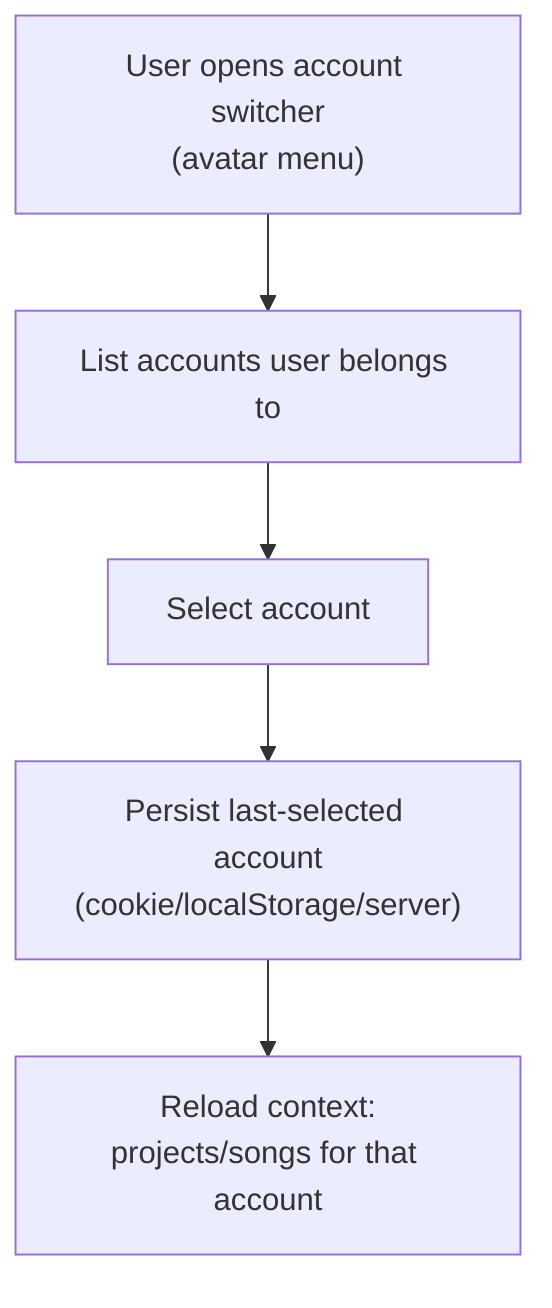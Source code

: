 flowchart TD
  A["User opens account switcher<br/>(avatar menu)"] --> B["List accounts user belongs to"]
  B --> C["Select account"]
  C --> D["Persist last-selected account<br/>(cookie/localStorage/server)"]
  D --> E["Reload context:<br/>projects/songs for that account"]